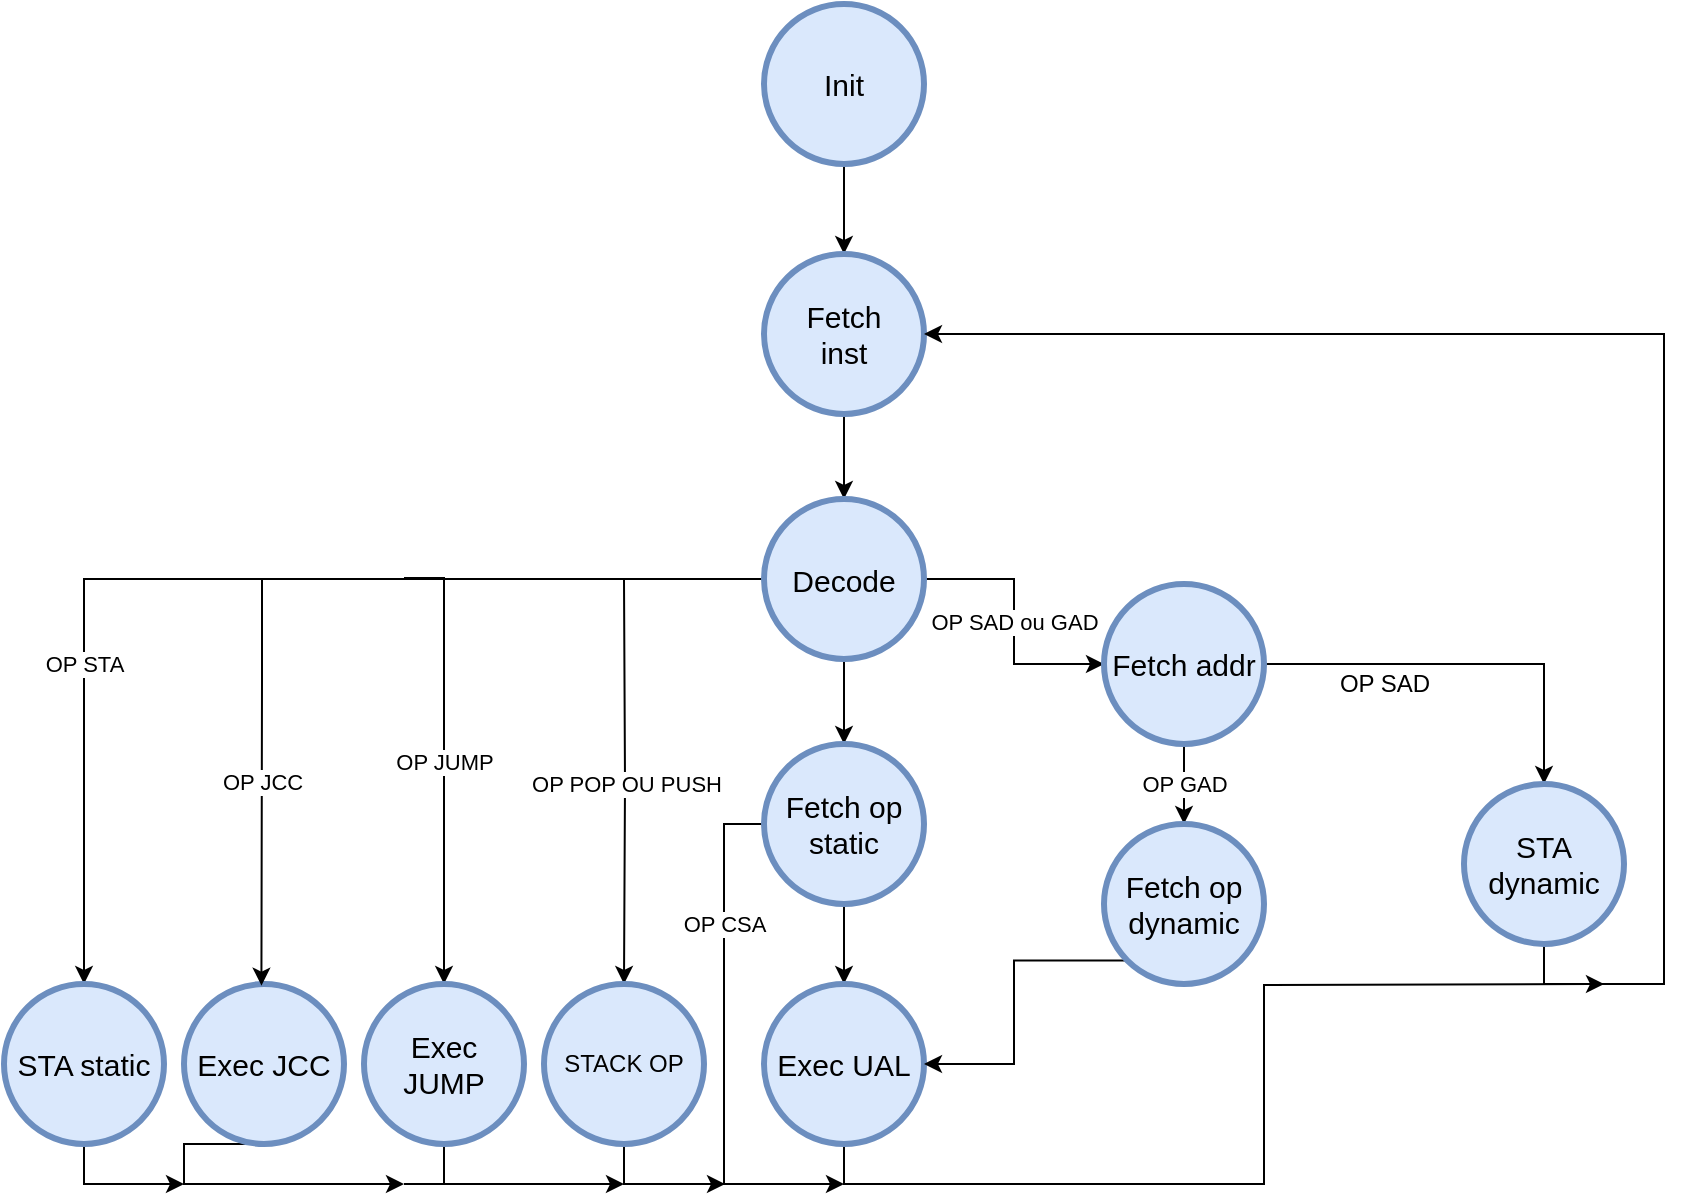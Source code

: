<mxfile version="10.6.8" type="device"><diagram id="ItF3kkKF3YoF3OMiT2mz" name="Page-1"><mxGraphModel dx="1547" dy="1175" grid="1" gridSize="10" guides="1" tooltips="1" connect="1" arrows="1" fold="1" page="1" pageScale="1" pageWidth="827" pageHeight="1169" math="0" shadow="0"><root><mxCell id="0"/><mxCell id="1" parent="0"/><mxCell id="4H3-zOEyg0tBRKnEUy7u-16" style="edgeStyle=orthogonalEdgeStyle;rounded=0;orthogonalLoop=1;jettySize=auto;html=1;exitX=0.5;exitY=1;exitDx=0;exitDy=0;" edge="1" parent="1" source="4H3-zOEyg0tBRKnEUy7u-1" target="4H3-zOEyg0tBRKnEUy7u-3"><mxGeometry relative="1" as="geometry"/></mxCell><mxCell id="4H3-zOEyg0tBRKnEUy7u-1" value="&lt;font style=&quot;font-size: 15px&quot;&gt;Init&lt;/font&gt;" style="ellipse;whiteSpace=wrap;html=1;aspect=fixed;strokeWidth=3;fillColor=#dae8fc;strokeColor=#6c8ebf;" vertex="1" parent="1"><mxGeometry x="190" y="60" width="80" height="80" as="geometry"/></mxCell><mxCell id="4H3-zOEyg0tBRKnEUy7u-17" style="edgeStyle=orthogonalEdgeStyle;rounded=0;orthogonalLoop=1;jettySize=auto;html=1;exitX=0.5;exitY=1;exitDx=0;exitDy=0;" edge="1" parent="1" source="4H3-zOEyg0tBRKnEUy7u-3" target="4H3-zOEyg0tBRKnEUy7u-9"><mxGeometry relative="1" as="geometry"/></mxCell><mxCell id="4H3-zOEyg0tBRKnEUy7u-3" value="&lt;font style=&quot;font-size: 15px&quot;&gt;Fetch&lt;br&gt;inst&lt;/font&gt;&lt;br&gt;" style="ellipse;whiteSpace=wrap;html=1;aspect=fixed;strokeWidth=3;fillColor=#dae8fc;strokeColor=#6c8ebf;" vertex="1" parent="1"><mxGeometry x="190" y="185" width="80" height="80" as="geometry"/></mxCell><mxCell id="4H3-zOEyg0tBRKnEUy7u-18" value="OP SAD ou GAD" style="edgeStyle=orthogonalEdgeStyle;rounded=0;orthogonalLoop=1;jettySize=auto;html=1;exitX=1;exitY=0.5;exitDx=0;exitDy=0;" edge="1" parent="1" source="4H3-zOEyg0tBRKnEUy7u-9" target="4H3-zOEyg0tBRKnEUy7u-12"><mxGeometry relative="1" as="geometry"/></mxCell><mxCell id="4H3-zOEyg0tBRKnEUy7u-19" style="edgeStyle=orthogonalEdgeStyle;rounded=0;orthogonalLoop=1;jettySize=auto;html=1;exitX=0.5;exitY=1;exitDx=0;exitDy=0;" edge="1" parent="1" source="4H3-zOEyg0tBRKnEUy7u-9" target="4H3-zOEyg0tBRKnEUy7u-10"><mxGeometry relative="1" as="geometry"/></mxCell><mxCell id="4H3-zOEyg0tBRKnEUy7u-37" value="OP POP OU PUSH" style="edgeStyle=orthogonalEdgeStyle;rounded=0;orthogonalLoop=1;jettySize=auto;html=1;" edge="1" parent="1" target="4H3-zOEyg0tBRKnEUy7u-30"><mxGeometry relative="1" as="geometry"><mxPoint x="120" y="348" as="sourcePoint"/></mxGeometry></mxCell><mxCell id="4H3-zOEyg0tBRKnEUy7u-38" value="OP JUMP" style="edgeStyle=orthogonalEdgeStyle;rounded=0;orthogonalLoop=1;jettySize=auto;html=1;entryX=0.5;entryY=0;entryDx=0;entryDy=0;" edge="1" parent="1" target="4H3-zOEyg0tBRKnEUy7u-28"><mxGeometry relative="1" as="geometry"><mxPoint x="10" y="347" as="sourcePoint"/><Array as="points"><mxPoint x="30" y="347"/></Array></mxGeometry></mxCell><mxCell id="4H3-zOEyg0tBRKnEUy7u-40" value="OP STA" style="edgeStyle=orthogonalEdgeStyle;rounded=0;orthogonalLoop=1;jettySize=auto;html=1;exitX=0;exitY=0.5;exitDx=0;exitDy=0;entryX=0.5;entryY=0;entryDx=0;entryDy=0;" edge="1" parent="1" source="4H3-zOEyg0tBRKnEUy7u-9" target="4H3-zOEyg0tBRKnEUy7u-15"><mxGeometry x="0.255" y="42" relative="1" as="geometry"><mxPoint x="-42" y="42" as="offset"/></mxGeometry></mxCell><mxCell id="4H3-zOEyg0tBRKnEUy7u-9" value="&lt;span style=&quot;font-size: 15px&quot;&gt;Decode&lt;/span&gt;&lt;br&gt;" style="ellipse;whiteSpace=wrap;html=1;aspect=fixed;strokeWidth=3;fillColor=#dae8fc;strokeColor=#6c8ebf;" vertex="1" parent="1"><mxGeometry x="190" y="307.5" width="80" height="80" as="geometry"/></mxCell><mxCell id="4H3-zOEyg0tBRKnEUy7u-20" style="edgeStyle=orthogonalEdgeStyle;rounded=0;orthogonalLoop=1;jettySize=auto;html=1;exitX=0.5;exitY=1;exitDx=0;exitDy=0;entryX=0.5;entryY=0;entryDx=0;entryDy=0;" edge="1" parent="1" source="4H3-zOEyg0tBRKnEUy7u-10" target="4H3-zOEyg0tBRKnEUy7u-11"><mxGeometry relative="1" as="geometry"/></mxCell><mxCell id="4H3-zOEyg0tBRKnEUy7u-42" value="OP CSA" style="edgeStyle=orthogonalEdgeStyle;rounded=0;orthogonalLoop=1;jettySize=auto;html=1;exitX=0;exitY=0.5;exitDx=0;exitDy=0;" edge="1" parent="1" source="4H3-zOEyg0tBRKnEUy7u-10"><mxGeometry x="-0.46" relative="1" as="geometry"><mxPoint x="230" y="650.0" as="targetPoint"/><Array as="points"><mxPoint x="170" y="470"/><mxPoint x="170" y="650"/></Array><mxPoint as="offset"/></mxGeometry></mxCell><mxCell id="4H3-zOEyg0tBRKnEUy7u-10" value="&lt;span style=&quot;font-size: 15px&quot;&gt;Fetch op static&lt;/span&gt;&lt;br&gt;" style="ellipse;whiteSpace=wrap;html=1;aspect=fixed;strokeWidth=3;fillColor=#dae8fc;strokeColor=#6c8ebf;" vertex="1" parent="1"><mxGeometry x="190" y="430" width="80" height="80" as="geometry"/></mxCell><mxCell id="4H3-zOEyg0tBRKnEUy7u-25" style="edgeStyle=orthogonalEdgeStyle;rounded=0;orthogonalLoop=1;jettySize=auto;html=1;exitX=0.5;exitY=1;exitDx=0;exitDy=0;" edge="1" parent="1" source="4H3-zOEyg0tBRKnEUy7u-11"><mxGeometry relative="1" as="geometry"><mxPoint x="610" y="550" as="targetPoint"/></mxGeometry></mxCell><mxCell id="4H3-zOEyg0tBRKnEUy7u-11" value="&lt;span style=&quot;font-size: 15px&quot;&gt;Exec UAL&lt;/span&gt;&lt;br&gt;" style="ellipse;whiteSpace=wrap;html=1;aspect=fixed;strokeWidth=3;fillColor=#dae8fc;strokeColor=#6c8ebf;" vertex="1" parent="1"><mxGeometry x="190" y="550" width="80" height="80" as="geometry"/></mxCell><mxCell id="4H3-zOEyg0tBRKnEUy7u-22" style="edgeStyle=orthogonalEdgeStyle;rounded=0;orthogonalLoop=1;jettySize=auto;html=1;exitX=1;exitY=0.5;exitDx=0;exitDy=0;entryX=0.5;entryY=0;entryDx=0;entryDy=0;" edge="1" parent="1" source="4H3-zOEyg0tBRKnEUy7u-12" target="4H3-zOEyg0tBRKnEUy7u-14"><mxGeometry relative="1" as="geometry"/></mxCell><mxCell id="4H3-zOEyg0tBRKnEUy7u-27" value="OP SAD" style="text;html=1;resizable=0;points=[];align=center;verticalAlign=middle;labelBackgroundColor=#ffffff;" vertex="1" connectable="0" parent="4H3-zOEyg0tBRKnEUy7u-22"><mxGeometry x="-0.67" y="-3" relative="1" as="geometry"><mxPoint x="27" y="7" as="offset"/></mxGeometry></mxCell><mxCell id="4H3-zOEyg0tBRKnEUy7u-23" value="OP GAD" style="edgeStyle=orthogonalEdgeStyle;rounded=0;orthogonalLoop=1;jettySize=auto;html=1;exitX=0.5;exitY=1;exitDx=0;exitDy=0;" edge="1" parent="1" source="4H3-zOEyg0tBRKnEUy7u-12" target="4H3-zOEyg0tBRKnEUy7u-13"><mxGeometry relative="1" as="geometry"/></mxCell><mxCell id="4H3-zOEyg0tBRKnEUy7u-12" value="&lt;span style=&quot;font-size: 15px&quot;&gt;Fetch addr&lt;/span&gt;&lt;br&gt;" style="ellipse;whiteSpace=wrap;html=1;aspect=fixed;strokeWidth=3;fillColor=#dae8fc;strokeColor=#6c8ebf;" vertex="1" parent="1"><mxGeometry x="360" y="350" width="80" height="80" as="geometry"/></mxCell><mxCell id="4H3-zOEyg0tBRKnEUy7u-26" style="edgeStyle=orthogonalEdgeStyle;rounded=0;orthogonalLoop=1;jettySize=auto;html=1;exitX=0;exitY=1;exitDx=0;exitDy=0;entryX=1;entryY=0.5;entryDx=0;entryDy=0;" edge="1" parent="1" source="4H3-zOEyg0tBRKnEUy7u-13" target="4H3-zOEyg0tBRKnEUy7u-11"><mxGeometry relative="1" as="geometry"/></mxCell><mxCell id="4H3-zOEyg0tBRKnEUy7u-13" value="&lt;span style=&quot;font-size: 15px&quot;&gt;Fetch op dynamic&lt;/span&gt;&lt;br&gt;" style="ellipse;whiteSpace=wrap;html=1;aspect=fixed;strokeWidth=3;fillColor=#dae8fc;strokeColor=#6c8ebf;" vertex="1" parent="1"><mxGeometry x="360" y="470" width="80" height="80" as="geometry"/></mxCell><mxCell id="4H3-zOEyg0tBRKnEUy7u-24" style="edgeStyle=orthogonalEdgeStyle;rounded=0;orthogonalLoop=1;jettySize=auto;html=1;exitX=0.5;exitY=1;exitDx=0;exitDy=0;entryX=1;entryY=0.5;entryDx=0;entryDy=0;" edge="1" parent="1" source="4H3-zOEyg0tBRKnEUy7u-14" target="4H3-zOEyg0tBRKnEUy7u-3"><mxGeometry relative="1" as="geometry"><Array as="points"><mxPoint x="580" y="550"/><mxPoint x="640" y="550"/><mxPoint x="640" y="225"/></Array></mxGeometry></mxCell><mxCell id="4H3-zOEyg0tBRKnEUy7u-14" value="&lt;span style=&quot;font-size: 15px&quot;&gt;STA dynamic&lt;/span&gt;&lt;br&gt;" style="ellipse;whiteSpace=wrap;html=1;aspect=fixed;strokeWidth=3;fillColor=#dae8fc;strokeColor=#6c8ebf;" vertex="1" parent="1"><mxGeometry x="540" y="450" width="80" height="80" as="geometry"/></mxCell><mxCell id="4H3-zOEyg0tBRKnEUy7u-46" style="edgeStyle=orthogonalEdgeStyle;rounded=0;orthogonalLoop=1;jettySize=auto;html=1;exitX=0.5;exitY=1;exitDx=0;exitDy=0;" edge="1" parent="1" source="4H3-zOEyg0tBRKnEUy7u-15"><mxGeometry relative="1" as="geometry"><mxPoint x="-100" y="650" as="targetPoint"/><Array as="points"><mxPoint x="-150" y="650"/></Array></mxGeometry></mxCell><mxCell id="4H3-zOEyg0tBRKnEUy7u-15" value="&lt;span style=&quot;font-size: 15px&quot;&gt;STA static&lt;/span&gt;&lt;br&gt;" style="ellipse;whiteSpace=wrap;html=1;aspect=fixed;strokeWidth=3;fillColor=#dae8fc;strokeColor=#6c8ebf;" vertex="1" parent="1"><mxGeometry x="-190" y="550" width="80" height="80" as="geometry"/></mxCell><mxCell id="4H3-zOEyg0tBRKnEUy7u-44" style="edgeStyle=orthogonalEdgeStyle;rounded=0;orthogonalLoop=1;jettySize=auto;html=1;exitX=0.5;exitY=1;exitDx=0;exitDy=0;" edge="1" parent="1" source="4H3-zOEyg0tBRKnEUy7u-28"><mxGeometry relative="1" as="geometry"><mxPoint x="120" y="650" as="targetPoint"/><Array as="points"><mxPoint x="10" y="650"/><mxPoint x="110" y="650"/></Array></mxGeometry></mxCell><mxCell id="4H3-zOEyg0tBRKnEUy7u-28" value="&lt;span style=&quot;font-size: 15px&quot;&gt;Exec JUMP&lt;/span&gt;&lt;br&gt;" style="ellipse;whiteSpace=wrap;html=1;aspect=fixed;strokeWidth=3;fillColor=#dae8fc;strokeColor=#6c8ebf;" vertex="1" parent="1"><mxGeometry x="-10" y="550" width="80" height="80" as="geometry"/></mxCell><mxCell id="4H3-zOEyg0tBRKnEUy7u-45" style="edgeStyle=orthogonalEdgeStyle;rounded=0;orthogonalLoop=1;jettySize=auto;html=1;exitX=0.5;exitY=1;exitDx=0;exitDy=0;" edge="1" parent="1" source="4H3-zOEyg0tBRKnEUy7u-29"><mxGeometry relative="1" as="geometry"><mxPoint x="10" y="650.0" as="targetPoint"/><Array as="points"><mxPoint x="-100" y="650"/></Array></mxGeometry></mxCell><mxCell id="4H3-zOEyg0tBRKnEUy7u-29" value="&lt;span style=&quot;font-size: 15px&quot;&gt;Exec JCC&lt;/span&gt;&lt;br&gt;" style="ellipse;whiteSpace=wrap;html=1;aspect=fixed;strokeWidth=3;fillColor=#dae8fc;strokeColor=#6c8ebf;" vertex="1" parent="1"><mxGeometry x="-100" y="550" width="80" height="80" as="geometry"/></mxCell><mxCell id="4H3-zOEyg0tBRKnEUy7u-43" style="edgeStyle=orthogonalEdgeStyle;rounded=0;orthogonalLoop=1;jettySize=auto;html=1;exitX=0.5;exitY=1;exitDx=0;exitDy=0;" edge="1" parent="1" source="4H3-zOEyg0tBRKnEUy7u-30"><mxGeometry relative="1" as="geometry"><mxPoint x="170" y="650.0" as="targetPoint"/></mxGeometry></mxCell><mxCell id="4H3-zOEyg0tBRKnEUy7u-30" value="&lt;span&gt;STACK OP&lt;/span&gt;&lt;br&gt;" style="ellipse;whiteSpace=wrap;html=1;aspect=fixed;strokeWidth=3;fillColor=#dae8fc;strokeColor=#6c8ebf;" vertex="1" parent="1"><mxGeometry x="80" y="550" width="80" height="80" as="geometry"/></mxCell><mxCell id="4H3-zOEyg0tBRKnEUy7u-41" value="OP JCC" style="edgeStyle=orthogonalEdgeStyle;rounded=0;orthogonalLoop=1;jettySize=auto;html=1;entryX=0.5;entryY=0;entryDx=0;entryDy=0;" edge="1" parent="1"><mxGeometry relative="1" as="geometry"><mxPoint x="-61" y="348" as="sourcePoint"/><mxPoint x="-61.294" y="550.824" as="targetPoint"/><Array as="points"><mxPoint x="-61" y="398"/><mxPoint x="-61" y="398"/></Array></mxGeometry></mxCell></root></mxGraphModel></diagram></mxfile>